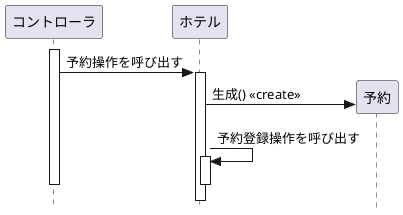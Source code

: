 @startuml
hide footbox
skinparam style strictuml

participant "コントローラ" as control
participant "ホテル" as hotel
participant "予約" as reserve

activate control
control -> hotel : 予約操作を呼び出す
activate hotel
create reserve
hotel -> reserve : 生成() <<create>>
hotel -> hotel : 予約登録操作を呼び出す
activate hotel
deactivate hotel
deactivate control
@enduml